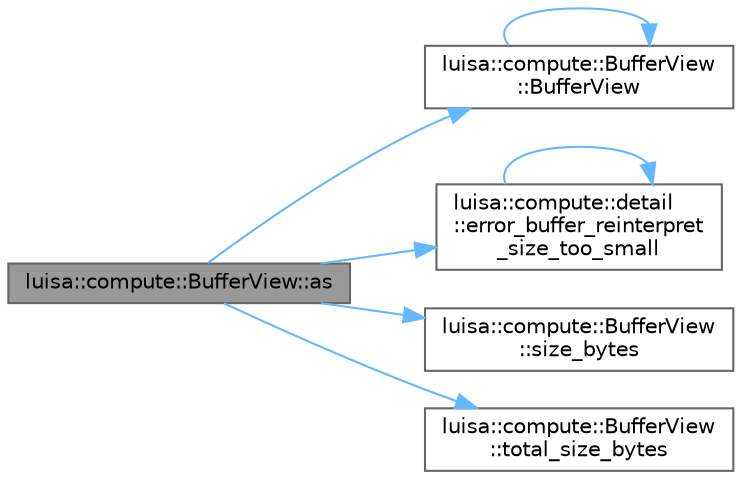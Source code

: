 digraph "luisa::compute::BufferView::as"
{
 // LATEX_PDF_SIZE
  bgcolor="transparent";
  edge [fontname=Helvetica,fontsize=10,labelfontname=Helvetica,labelfontsize=10];
  node [fontname=Helvetica,fontsize=10,shape=box,height=0.2,width=0.4];
  rankdir="LR";
  Node1 [id="Node000001",label="luisa::compute::BufferView::as",height=0.2,width=0.4,color="gray40", fillcolor="grey60", style="filled", fontcolor="black",tooltip=" "];
  Node1 -> Node2 [id="edge7_Node000001_Node000002",color="steelblue1",style="solid",tooltip=" "];
  Node2 [id="Node000002",label="luisa::compute::BufferView\l::BufferView",height=0.2,width=0.4,color="grey40", fillcolor="white", style="filled",URL="$classluisa_1_1compute_1_1_buffer_view.html#a3a70c3051961a0235207e63fa2cdf4a3",tooltip=" "];
  Node2 -> Node2 [id="edge8_Node000002_Node000002",color="steelblue1",style="solid",tooltip=" "];
  Node1 -> Node3 [id="edge9_Node000001_Node000003",color="steelblue1",style="solid",tooltip=" "];
  Node3 [id="Node000003",label="luisa::compute::detail\l::error_buffer_reinterpret\l_size_too_small",height=0.2,width=0.4,color="grey40", fillcolor="white", style="filled",URL="$namespaceluisa_1_1compute_1_1detail.html#a20f110fbaaf7273fc06703bf1d148824",tooltip=" "];
  Node3 -> Node3 [id="edge10_Node000003_Node000003",color="steelblue1",style="solid",tooltip=" "];
  Node1 -> Node4 [id="edge11_Node000001_Node000004",color="steelblue1",style="solid",tooltip=" "];
  Node4 [id="Node000004",label="luisa::compute::BufferView\l::size_bytes",height=0.2,width=0.4,color="grey40", fillcolor="white", style="filled",URL="$classluisa_1_1compute_1_1_buffer_view.html#a424988f3fe4b855042d10614565c7cf0",tooltip=" "];
  Node1 -> Node5 [id="edge12_Node000001_Node000005",color="steelblue1",style="solid",tooltip=" "];
  Node5 [id="Node000005",label="luisa::compute::BufferView\l::total_size_bytes",height=0.2,width=0.4,color="grey40", fillcolor="white", style="filled",URL="$classluisa_1_1compute_1_1_buffer_view.html#ae85a86f7d1c4e5ebb523afbee6f3d800",tooltip=" "];
}
